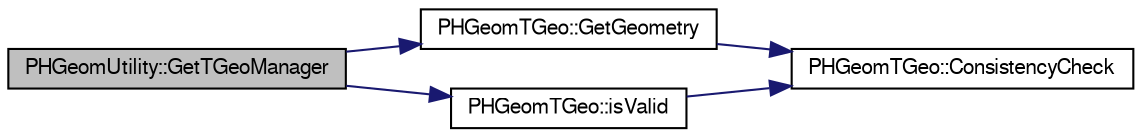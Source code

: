 digraph "PHGeomUtility::GetTGeoManager"
{
  bgcolor="transparent";
  edge [fontname="FreeSans",fontsize="10",labelfontname="FreeSans",labelfontsize="10"];
  node [fontname="FreeSans",fontsize="10",shape=record];
  rankdir="LR";
  Node1 [label="PHGeomUtility::GetTGeoManager",height=0.2,width=0.4,color="black", fillcolor="grey75", style="filled" fontcolor="black"];
  Node1 -> Node2 [color="midnightblue",fontsize="10",style="solid",fontname="FreeSans"];
  Node2 [label="PHGeomTGeo::GetGeometry",height=0.2,width=0.4,color="black",URL="$d7/d6d/classPHGeomTGeo.html#a3e111f6229f7ce6392b14a98fdf5bea9"];
  Node2 -> Node3 [color="midnightblue",fontsize="10",style="solid",fontname="FreeSans"];
  Node3 [label="PHGeomTGeo::ConsistencyCheck",height=0.2,width=0.4,color="black",URL="$d7/d6d/classPHGeomTGeo.html#af37739b87530fe2bbd5d8d03098c1821"];
  Node1 -> Node4 [color="midnightblue",fontsize="10",style="solid",fontname="FreeSans"];
  Node4 [label="PHGeomTGeo::isValid",height=0.2,width=0.4,color="black",URL="$d7/d6d/classPHGeomTGeo.html#a69190f7dbaee394d90516bce19e224a0",tooltip="isValid returns non zero if object contains vailid data "];
  Node4 -> Node3 [color="midnightblue",fontsize="10",style="solid",fontname="FreeSans"];
}
